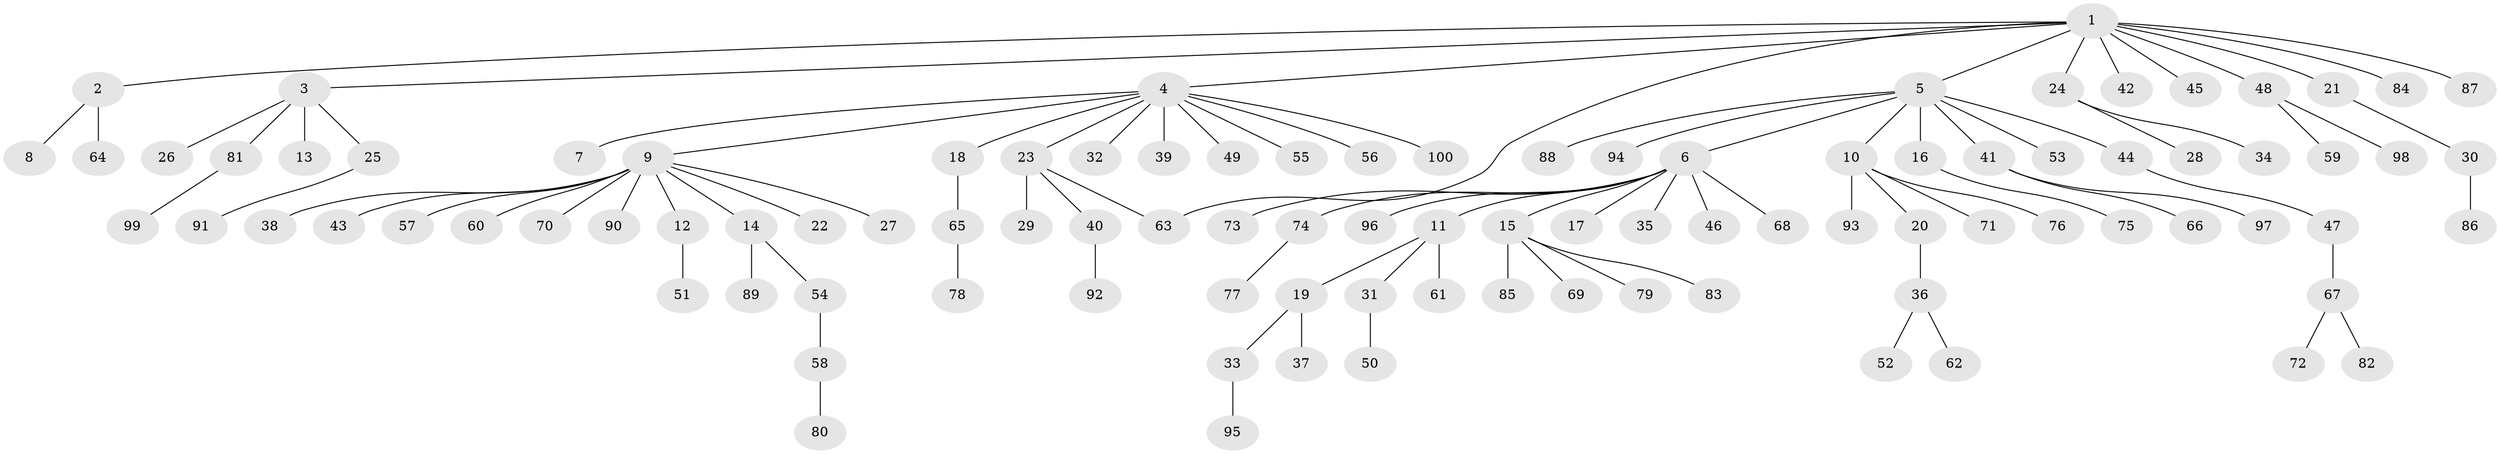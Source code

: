 // coarse degree distribution, {1: 0.82, 11: 0.02, 2: 0.1, 28: 0.02, 4: 0.04}
// Generated by graph-tools (version 1.1) at 2025/50/03/04/25 21:50:57]
// undirected, 100 vertices, 100 edges
graph export_dot {
graph [start="1"]
  node [color=gray90,style=filled];
  1;
  2;
  3;
  4;
  5;
  6;
  7;
  8;
  9;
  10;
  11;
  12;
  13;
  14;
  15;
  16;
  17;
  18;
  19;
  20;
  21;
  22;
  23;
  24;
  25;
  26;
  27;
  28;
  29;
  30;
  31;
  32;
  33;
  34;
  35;
  36;
  37;
  38;
  39;
  40;
  41;
  42;
  43;
  44;
  45;
  46;
  47;
  48;
  49;
  50;
  51;
  52;
  53;
  54;
  55;
  56;
  57;
  58;
  59;
  60;
  61;
  62;
  63;
  64;
  65;
  66;
  67;
  68;
  69;
  70;
  71;
  72;
  73;
  74;
  75;
  76;
  77;
  78;
  79;
  80;
  81;
  82;
  83;
  84;
  85;
  86;
  87;
  88;
  89;
  90;
  91;
  92;
  93;
  94;
  95;
  96;
  97;
  98;
  99;
  100;
  1 -- 2;
  1 -- 3;
  1 -- 4;
  1 -- 5;
  1 -- 21;
  1 -- 24;
  1 -- 42;
  1 -- 45;
  1 -- 48;
  1 -- 63;
  1 -- 84;
  1 -- 87;
  2 -- 8;
  2 -- 64;
  3 -- 13;
  3 -- 25;
  3 -- 26;
  3 -- 81;
  4 -- 7;
  4 -- 9;
  4 -- 18;
  4 -- 23;
  4 -- 32;
  4 -- 39;
  4 -- 49;
  4 -- 55;
  4 -- 56;
  4 -- 100;
  5 -- 6;
  5 -- 10;
  5 -- 16;
  5 -- 41;
  5 -- 44;
  5 -- 53;
  5 -- 88;
  5 -- 94;
  6 -- 11;
  6 -- 15;
  6 -- 17;
  6 -- 35;
  6 -- 46;
  6 -- 68;
  6 -- 73;
  6 -- 74;
  6 -- 96;
  9 -- 12;
  9 -- 14;
  9 -- 22;
  9 -- 27;
  9 -- 38;
  9 -- 43;
  9 -- 57;
  9 -- 60;
  9 -- 70;
  9 -- 90;
  10 -- 20;
  10 -- 71;
  10 -- 76;
  10 -- 93;
  11 -- 19;
  11 -- 31;
  11 -- 61;
  12 -- 51;
  14 -- 54;
  14 -- 89;
  15 -- 69;
  15 -- 79;
  15 -- 83;
  15 -- 85;
  16 -- 75;
  18 -- 65;
  19 -- 33;
  19 -- 37;
  20 -- 36;
  21 -- 30;
  23 -- 29;
  23 -- 40;
  23 -- 63;
  24 -- 28;
  24 -- 34;
  25 -- 91;
  30 -- 86;
  31 -- 50;
  33 -- 95;
  36 -- 52;
  36 -- 62;
  40 -- 92;
  41 -- 66;
  41 -- 97;
  44 -- 47;
  47 -- 67;
  48 -- 59;
  48 -- 98;
  54 -- 58;
  58 -- 80;
  65 -- 78;
  67 -- 72;
  67 -- 82;
  74 -- 77;
  81 -- 99;
}

